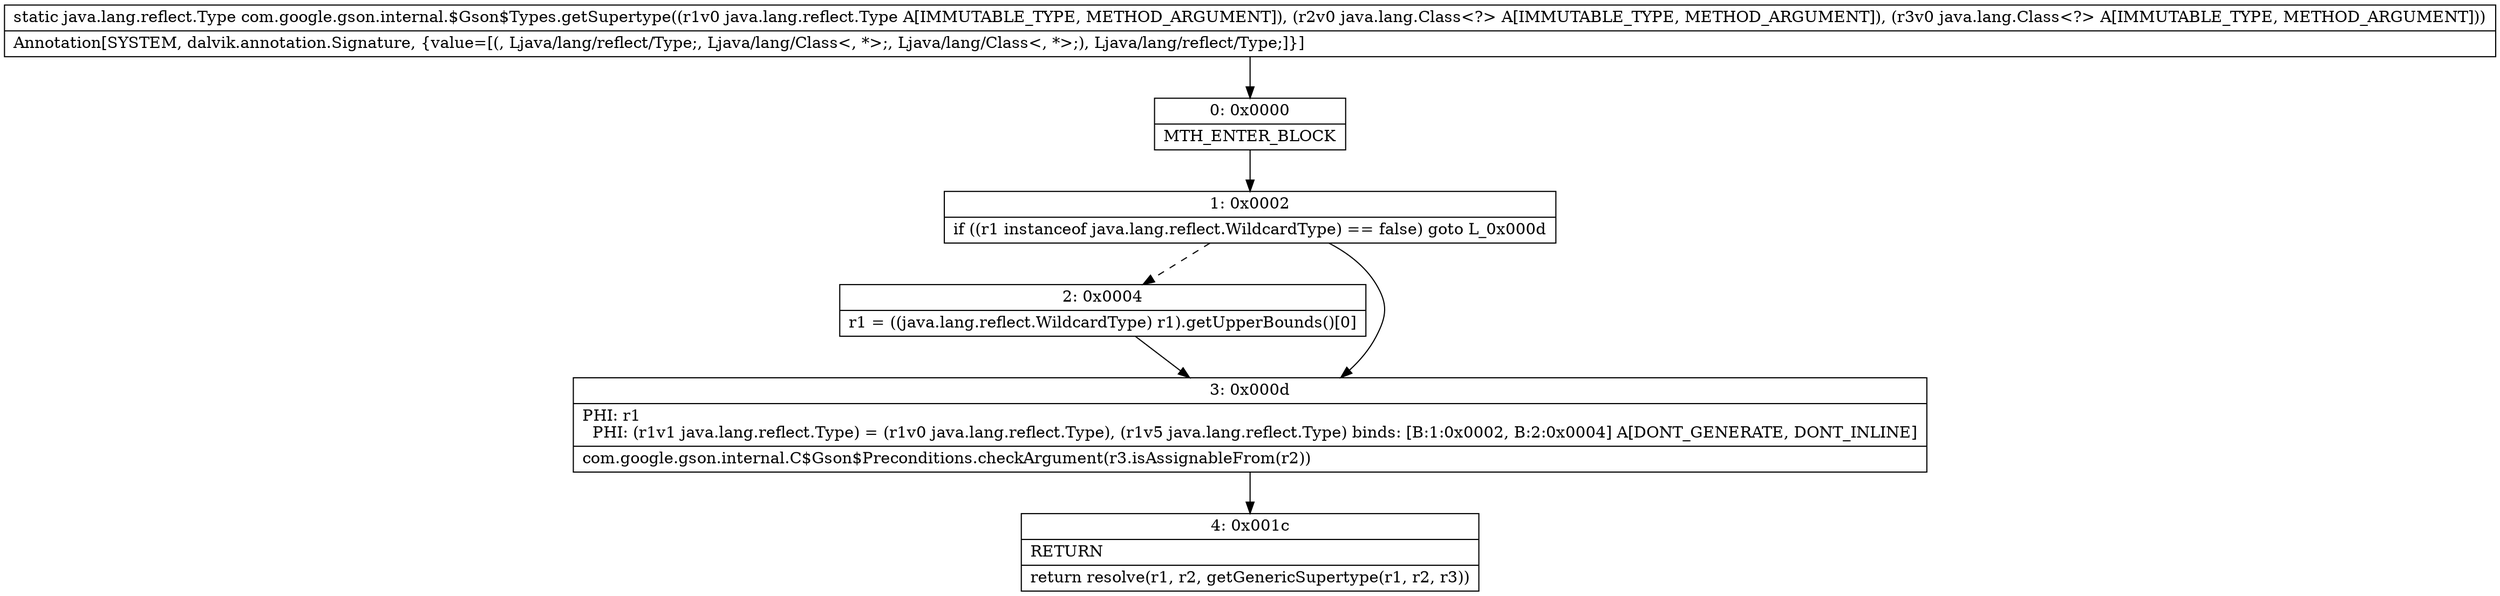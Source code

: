digraph "CFG forcom.google.gson.internal.$Gson$Types.getSupertype(Ljava\/lang\/reflect\/Type;Ljava\/lang\/Class;Ljava\/lang\/Class;)Ljava\/lang\/reflect\/Type;" {
Node_0 [shape=record,label="{0\:\ 0x0000|MTH_ENTER_BLOCK\l}"];
Node_1 [shape=record,label="{1\:\ 0x0002|if ((r1 instanceof java.lang.reflect.WildcardType) == false) goto L_0x000d\l}"];
Node_2 [shape=record,label="{2\:\ 0x0004|r1 = ((java.lang.reflect.WildcardType) r1).getUpperBounds()[0]\l}"];
Node_3 [shape=record,label="{3\:\ 0x000d|PHI: r1 \l  PHI: (r1v1 java.lang.reflect.Type) = (r1v0 java.lang.reflect.Type), (r1v5 java.lang.reflect.Type) binds: [B:1:0x0002, B:2:0x0004] A[DONT_GENERATE, DONT_INLINE]\l|com.google.gson.internal.C$Gson$Preconditions.checkArgument(r3.isAssignableFrom(r2))\l}"];
Node_4 [shape=record,label="{4\:\ 0x001c|RETURN\l|return resolve(r1, r2, getGenericSupertype(r1, r2, r3))\l}"];
MethodNode[shape=record,label="{static java.lang.reflect.Type com.google.gson.internal.$Gson$Types.getSupertype((r1v0 java.lang.reflect.Type A[IMMUTABLE_TYPE, METHOD_ARGUMENT]), (r2v0 java.lang.Class\<?\> A[IMMUTABLE_TYPE, METHOD_ARGUMENT]), (r3v0 java.lang.Class\<?\> A[IMMUTABLE_TYPE, METHOD_ARGUMENT]))  | Annotation[SYSTEM, dalvik.annotation.Signature, \{value=[(, Ljava\/lang\/reflect\/Type;, Ljava\/lang\/Class\<, *\>;, Ljava\/lang\/Class\<, *\>;), Ljava\/lang\/reflect\/Type;]\}]\l}"];
MethodNode -> Node_0;
Node_0 -> Node_1;
Node_1 -> Node_2[style=dashed];
Node_1 -> Node_3;
Node_2 -> Node_3;
Node_3 -> Node_4;
}

